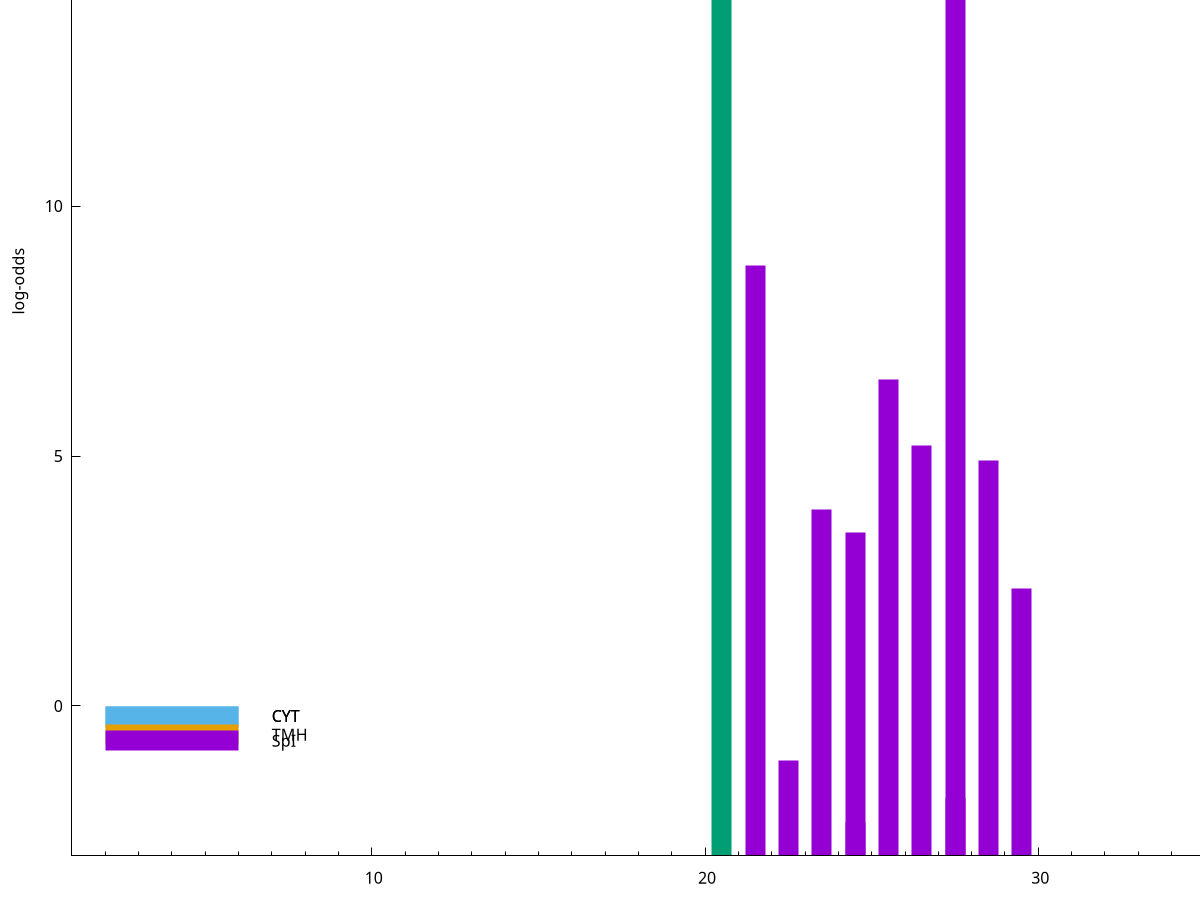 set title "LipoP predictions for SRR4017833.gff"
set size 2., 1.4
set xrange [1:70] 
set mxtics 10
set yrange [-3:20]
set y2range [0:23]
set ylabel "log-odds"
set term postscript eps color solid "Helvetica" 30
set output "SRR4017833.gff132.eps"
set arrow from 2,16.3612 to 6,16.3612 nohead lt 2 lw 20
set label "SpII" at 7,16.3612
set arrow from 2,15.9512 to 6,15.9512 nohead lt 1 lw 20
set label "SpI" at 7,15.9512
set arrow from 2,-0.200913 to 6,-0.200913 nohead lt 3 lw 20
set label "CYT" at 7,-0.200913
set arrow from 2,-0.200913 to 6,-0.200913 nohead lt 3 lw 20
set label "CYT" at 7,-0.200913
set arrow from 2,-0.574093 to 6,-0.574093 nohead lt 4 lw 20
set label "TMH" at 7,-0.574093
set arrow from 2,-0.697462 to 6,-0.697462 nohead lt 1 lw 20
set label "SpI" at 7,-0.697462
set arrow from 2,16.3612 to 6,16.3612 nohead lt 2 lw 20
set label "SpII" at 7,16.3612
# NOTE: The scores below are the log-odds scores with the threshold
# NOTE: subtracted (a hack to make gnuplot make the histogram all
# NOTE: look nice).
plot "-" axes x1y2 title "" with impulses lt 2 lw 20, "-" axes x1y2 title "" with impulses lt 1 lw 20
20.500000 19.361200
e
27.500000 18.936600
21.500000 11.808100
25.500000 9.534260
26.500000 8.219970
28.500000 7.901690
23.500000 6.928070
24.500000 6.469850
29.500000 5.348530
22.500000 1.902590
27.500000 1.142430
24.500000 0.663770
e
exit
